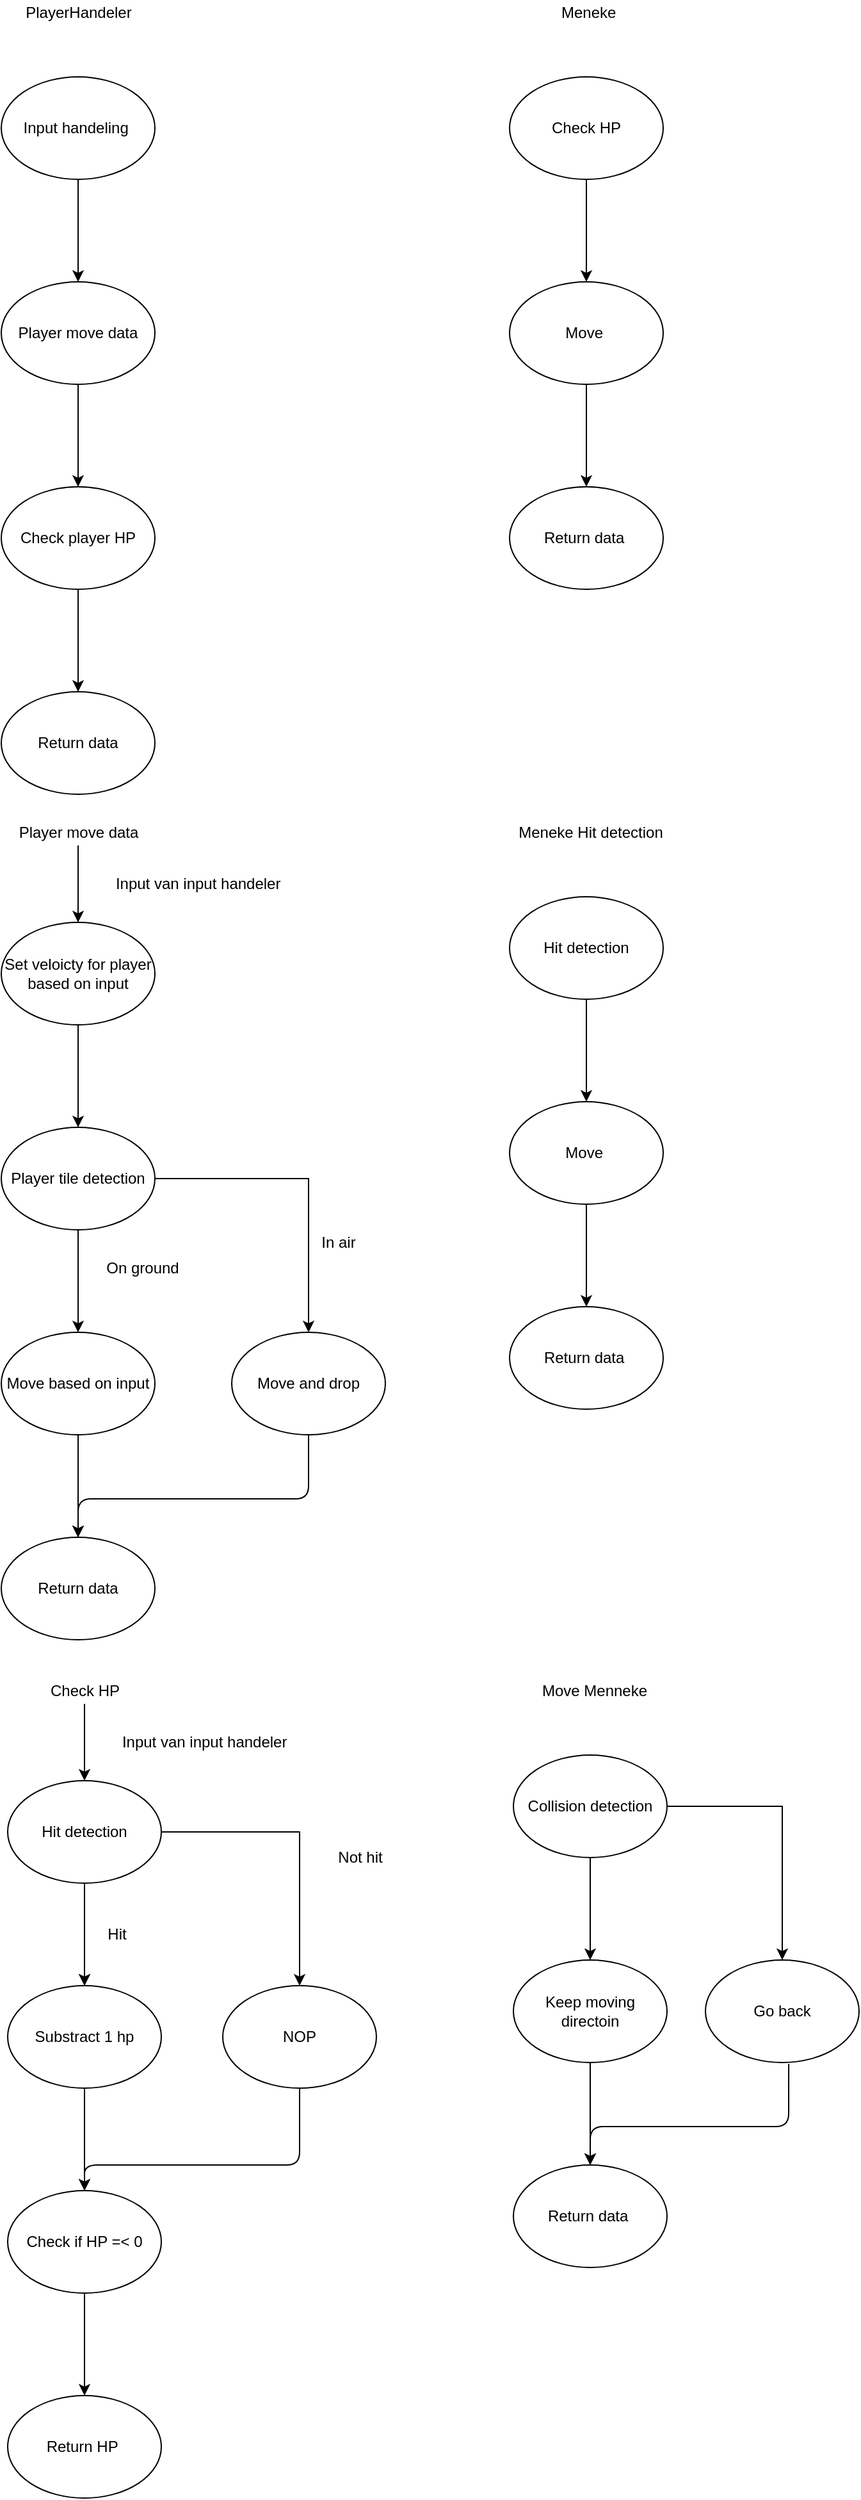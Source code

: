 <mxfile version="13.9.9" type="device"><diagram id="ASTeEJEp3BGPOZBVnUyx" name="Pagina-1"><mxGraphModel dx="2424" dy="1371" grid="1" gridSize="10" guides="1" tooltips="1" connect="1" arrows="1" fold="1" page="1" pageScale="1" pageWidth="827" pageHeight="1169" math="0" shadow="0"><root><mxCell id="0"/><mxCell id="1" parent="0"/><mxCell id="s7WfWQuMu-7R8SxI1w93-5" value="" style="edgeStyle=orthogonalEdgeStyle;rounded=0;orthogonalLoop=1;jettySize=auto;html=1;" edge="1" parent="1" source="s7WfWQuMu-7R8SxI1w93-1" target="s7WfWQuMu-7R8SxI1w93-4"><mxGeometry relative="1" as="geometry"/></mxCell><mxCell id="s7WfWQuMu-7R8SxI1w93-1" value="Input handeling&amp;nbsp;" style="ellipse;whiteSpace=wrap;html=1;" vertex="1" parent="1"><mxGeometry x="100" y="170" width="120" height="80" as="geometry"/></mxCell><mxCell id="s7WfWQuMu-7R8SxI1w93-3" value="PlayerHandeler" style="text;html=1;align=center;verticalAlign=middle;resizable=0;points=[];autosize=1;" vertex="1" parent="1"><mxGeometry x="110" y="110" width="100" height="20" as="geometry"/></mxCell><mxCell id="s7WfWQuMu-7R8SxI1w93-7" value="" style="edgeStyle=orthogonalEdgeStyle;rounded=0;orthogonalLoop=1;jettySize=auto;html=1;" edge="1" parent="1" source="s7WfWQuMu-7R8SxI1w93-4" target="s7WfWQuMu-7R8SxI1w93-6"><mxGeometry relative="1" as="geometry"/></mxCell><mxCell id="s7WfWQuMu-7R8SxI1w93-4" value="Player move data" style="ellipse;whiteSpace=wrap;html=1;" vertex="1" parent="1"><mxGeometry x="100" y="330" width="120" height="80" as="geometry"/></mxCell><mxCell id="s7WfWQuMu-7R8SxI1w93-15" value="" style="edgeStyle=orthogonalEdgeStyle;rounded=0;orthogonalLoop=1;jettySize=auto;html=1;" edge="1" parent="1" source="s7WfWQuMu-7R8SxI1w93-6" target="s7WfWQuMu-7R8SxI1w93-14"><mxGeometry relative="1" as="geometry"/></mxCell><mxCell id="s7WfWQuMu-7R8SxI1w93-6" value="Check player HP" style="ellipse;whiteSpace=wrap;html=1;" vertex="1" parent="1"><mxGeometry x="100" y="490" width="120" height="80" as="geometry"/></mxCell><mxCell id="s7WfWQuMu-7R8SxI1w93-8" value="" style="edgeStyle=orthogonalEdgeStyle;rounded=0;orthogonalLoop=1;jettySize=auto;html=1;" edge="1" parent="1" source="s7WfWQuMu-7R8SxI1w93-9" target="s7WfWQuMu-7R8SxI1w93-11"><mxGeometry relative="1" as="geometry"/></mxCell><mxCell id="s7WfWQuMu-7R8SxI1w93-9" value="Check HP" style="ellipse;whiteSpace=wrap;html=1;" vertex="1" parent="1"><mxGeometry x="497" y="170" width="120" height="80" as="geometry"/></mxCell><mxCell id="s7WfWQuMu-7R8SxI1w93-10" value="" style="edgeStyle=orthogonalEdgeStyle;rounded=0;orthogonalLoop=1;jettySize=auto;html=1;" edge="1" parent="1" source="s7WfWQuMu-7R8SxI1w93-11" target="s7WfWQuMu-7R8SxI1w93-12"><mxGeometry relative="1" as="geometry"/></mxCell><mxCell id="s7WfWQuMu-7R8SxI1w93-11" value="Move&amp;nbsp;" style="ellipse;whiteSpace=wrap;html=1;" vertex="1" parent="1"><mxGeometry x="497" y="330" width="120" height="80" as="geometry"/></mxCell><mxCell id="s7WfWQuMu-7R8SxI1w93-12" value="Return data&amp;nbsp;" style="ellipse;whiteSpace=wrap;html=1;" vertex="1" parent="1"><mxGeometry x="497" y="490" width="120" height="80" as="geometry"/></mxCell><mxCell id="s7WfWQuMu-7R8SxI1w93-13" value="Meneke&amp;nbsp;" style="text;html=1;align=center;verticalAlign=middle;resizable=0;points=[];autosize=1;" vertex="1" parent="1"><mxGeometry x="530" y="110" width="60" height="20" as="geometry"/></mxCell><mxCell id="s7WfWQuMu-7R8SxI1w93-14" value="Return data" style="ellipse;whiteSpace=wrap;html=1;" vertex="1" parent="1"><mxGeometry x="100" y="650" width="120" height="80" as="geometry"/></mxCell><mxCell id="s7WfWQuMu-7R8SxI1w93-17" value="Player move data" style="text;html=1;align=center;verticalAlign=middle;resizable=0;points=[];autosize=1;" vertex="1" parent="1"><mxGeometry x="105" y="750" width="110" height="20" as="geometry"/></mxCell><mxCell id="s7WfWQuMu-7R8SxI1w93-18" value="" style="edgeStyle=orthogonalEdgeStyle;rounded=0;orthogonalLoop=1;jettySize=auto;html=1;" edge="1" parent="1" source="s7WfWQuMu-7R8SxI1w93-19" target="s7WfWQuMu-7R8SxI1w93-21"><mxGeometry relative="1" as="geometry"/></mxCell><mxCell id="s7WfWQuMu-7R8SxI1w93-19" value="Set veloicty for player based on input" style="ellipse;whiteSpace=wrap;html=1;" vertex="1" parent="1"><mxGeometry x="100" y="830" width="120" height="80" as="geometry"/></mxCell><mxCell id="s7WfWQuMu-7R8SxI1w93-20" value="" style="edgeStyle=orthogonalEdgeStyle;rounded=0;orthogonalLoop=1;jettySize=auto;html=1;" edge="1" parent="1" source="s7WfWQuMu-7R8SxI1w93-21" target="s7WfWQuMu-7R8SxI1w93-23"><mxGeometry relative="1" as="geometry"/></mxCell><mxCell id="s7WfWQuMu-7R8SxI1w93-21" value="Player tile detection" style="ellipse;whiteSpace=wrap;html=1;" vertex="1" parent="1"><mxGeometry x="100" y="990" width="120" height="80" as="geometry"/></mxCell><mxCell id="s7WfWQuMu-7R8SxI1w93-22" value="" style="edgeStyle=orthogonalEdgeStyle;rounded=0;orthogonalLoop=1;jettySize=auto;html=1;" edge="1" parent="1" source="s7WfWQuMu-7R8SxI1w93-23" target="s7WfWQuMu-7R8SxI1w93-24"><mxGeometry relative="1" as="geometry"/></mxCell><mxCell id="s7WfWQuMu-7R8SxI1w93-23" value="Move based on input" style="ellipse;whiteSpace=wrap;html=1;" vertex="1" parent="1"><mxGeometry x="100" y="1150" width="120" height="80" as="geometry"/></mxCell><mxCell id="s7WfWQuMu-7R8SxI1w93-24" value="Return data" style="ellipse;whiteSpace=wrap;html=1;" vertex="1" parent="1"><mxGeometry x="100" y="1310" width="120" height="80" as="geometry"/></mxCell><mxCell id="s7WfWQuMu-7R8SxI1w93-25" value="" style="endArrow=classic;html=1;entryX=0.5;entryY=0;entryDx=0;entryDy=0;" edge="1" parent="1" source="s7WfWQuMu-7R8SxI1w93-17" target="s7WfWQuMu-7R8SxI1w93-19"><mxGeometry width="50" height="50" relative="1" as="geometry"><mxPoint x="80" y="810" as="sourcePoint"/><mxPoint x="130" y="760" as="targetPoint"/></mxGeometry></mxCell><mxCell id="s7WfWQuMu-7R8SxI1w93-26" value="Input van input handeler&amp;nbsp;" style="text;html=1;align=center;verticalAlign=middle;resizable=0;points=[];autosize=1;" vertex="1" parent="1"><mxGeometry x="180" y="790" width="150" height="20" as="geometry"/></mxCell><mxCell id="s7WfWQuMu-7R8SxI1w93-27" value="" style="edgeStyle=orthogonalEdgeStyle;rounded=0;orthogonalLoop=1;jettySize=auto;html=1;exitX=1;exitY=0.5;exitDx=0;exitDy=0;entryX=0.5;entryY=0;entryDx=0;entryDy=0;" edge="1" parent="1" source="s7WfWQuMu-7R8SxI1w93-21" target="s7WfWQuMu-7R8SxI1w93-28"><mxGeometry relative="1" as="geometry"><mxPoint x="170" y="1080" as="sourcePoint"/><mxPoint x="330" y="1030" as="targetPoint"/></mxGeometry></mxCell><mxCell id="s7WfWQuMu-7R8SxI1w93-28" value="Move and drop" style="ellipse;whiteSpace=wrap;html=1;" vertex="1" parent="1"><mxGeometry x="280" y="1150" width="120" height="80" as="geometry"/></mxCell><mxCell id="s7WfWQuMu-7R8SxI1w93-29" value="On ground" style="text;html=1;align=center;verticalAlign=middle;resizable=0;points=[];autosize=1;" vertex="1" parent="1"><mxGeometry x="175" y="1090" width="70" height="20" as="geometry"/></mxCell><mxCell id="s7WfWQuMu-7R8SxI1w93-30" value="In air" style="text;html=1;align=center;verticalAlign=middle;resizable=0;points=[];autosize=1;" vertex="1" parent="1"><mxGeometry x="343" y="1070" width="40" height="20" as="geometry"/></mxCell><mxCell id="s7WfWQuMu-7R8SxI1w93-31" value="" style="endArrow=classic;html=1;exitX=0.5;exitY=1;exitDx=0;exitDy=0;entryX=0.5;entryY=0;entryDx=0;entryDy=0;" edge="1" parent="1" source="s7WfWQuMu-7R8SxI1w93-28" target="s7WfWQuMu-7R8SxI1w93-24"><mxGeometry width="50" height="50" relative="1" as="geometry"><mxPoint x="80" y="1080" as="sourcePoint"/><mxPoint x="130" y="1030" as="targetPoint"/><Array as="points"><mxPoint x="340" y="1280"/><mxPoint x="160" y="1280"/></Array></mxGeometry></mxCell><mxCell id="s7WfWQuMu-7R8SxI1w93-32" value="Check HP" style="text;html=1;align=center;verticalAlign=middle;resizable=0;points=[];autosize=1;" vertex="1" parent="1"><mxGeometry x="130" y="1420" width="70" height="20" as="geometry"/></mxCell><mxCell id="s7WfWQuMu-7R8SxI1w93-48" value="" style="edgeStyle=orthogonalEdgeStyle;rounded=0;orthogonalLoop=1;jettySize=auto;html=1;" edge="1" parent="1" source="s7WfWQuMu-7R8SxI1w93-34" target="s7WfWQuMu-7R8SxI1w93-47"><mxGeometry relative="1" as="geometry"/></mxCell><mxCell id="s7WfWQuMu-7R8SxI1w93-50" value="" style="edgeStyle=orthogonalEdgeStyle;rounded=0;orthogonalLoop=1;jettySize=auto;html=1;" edge="1" parent="1" source="s7WfWQuMu-7R8SxI1w93-34" target="s7WfWQuMu-7R8SxI1w93-47"><mxGeometry relative="1" as="geometry"/></mxCell><mxCell id="s7WfWQuMu-7R8SxI1w93-34" value="Hit detection" style="ellipse;whiteSpace=wrap;html=1;" vertex="1" parent="1"><mxGeometry x="105" y="1500" width="120" height="80" as="geometry"/></mxCell><mxCell id="s7WfWQuMu-7R8SxI1w93-40" value="" style="endArrow=classic;html=1;entryX=0.5;entryY=0;entryDx=0;entryDy=0;" edge="1" parent="1" source="s7WfWQuMu-7R8SxI1w93-32" target="s7WfWQuMu-7R8SxI1w93-34"><mxGeometry width="50" height="50" relative="1" as="geometry"><mxPoint x="85" y="1480" as="sourcePoint"/><mxPoint x="135" y="1430" as="targetPoint"/></mxGeometry></mxCell><mxCell id="s7WfWQuMu-7R8SxI1w93-41" value="Input van input handeler&amp;nbsp;" style="text;html=1;align=center;verticalAlign=middle;resizable=0;points=[];autosize=1;" vertex="1" parent="1"><mxGeometry x="185" y="1460" width="150" height="20" as="geometry"/></mxCell><mxCell id="s7WfWQuMu-7R8SxI1w93-53" value="" style="edgeStyle=orthogonalEdgeStyle;rounded=0;orthogonalLoop=1;jettySize=auto;html=1;" edge="1" parent="1" source="s7WfWQuMu-7R8SxI1w93-47" target="s7WfWQuMu-7R8SxI1w93-52"><mxGeometry relative="1" as="geometry"/></mxCell><mxCell id="s7WfWQuMu-7R8SxI1w93-47" value="Substract 1 hp" style="ellipse;whiteSpace=wrap;html=1;" vertex="1" parent="1"><mxGeometry x="105" y="1660" width="120" height="80" as="geometry"/></mxCell><mxCell id="s7WfWQuMu-7R8SxI1w93-49" value="NOP" style="ellipse;whiteSpace=wrap;html=1;" vertex="1" parent="1"><mxGeometry x="273" y="1660" width="120" height="80" as="geometry"/></mxCell><mxCell id="s7WfWQuMu-7R8SxI1w93-51" value="" style="edgeStyle=orthogonalEdgeStyle;rounded=0;orthogonalLoop=1;jettySize=auto;html=1;exitX=1;exitY=0.5;exitDx=0;exitDy=0;entryX=0.5;entryY=0;entryDx=0;entryDy=0;" edge="1" parent="1" source="s7WfWQuMu-7R8SxI1w93-34" target="s7WfWQuMu-7R8SxI1w93-49"><mxGeometry relative="1" as="geometry"><mxPoint x="175" y="1590" as="sourcePoint"/><mxPoint x="175" y="1670" as="targetPoint"/></mxGeometry></mxCell><mxCell id="s7WfWQuMu-7R8SxI1w93-58" value="" style="edgeStyle=orthogonalEdgeStyle;rounded=0;orthogonalLoop=1;jettySize=auto;html=1;" edge="1" parent="1" source="s7WfWQuMu-7R8SxI1w93-52" target="s7WfWQuMu-7R8SxI1w93-57"><mxGeometry relative="1" as="geometry"/></mxCell><mxCell id="s7WfWQuMu-7R8SxI1w93-52" value="Check if HP =&amp;lt; 0" style="ellipse;whiteSpace=wrap;html=1;" vertex="1" parent="1"><mxGeometry x="105" y="1820" width="120" height="80" as="geometry"/></mxCell><mxCell id="s7WfWQuMu-7R8SxI1w93-54" value="" style="endArrow=classic;html=1;exitX=0.5;exitY=1;exitDx=0;exitDy=0;entryX=0.5;entryY=0;entryDx=0;entryDy=0;" edge="1" parent="1" source="s7WfWQuMu-7R8SxI1w93-49" target="s7WfWQuMu-7R8SxI1w93-52"><mxGeometry width="50" height="50" relative="1" as="geometry"><mxPoint x="440" y="1800" as="sourcePoint"/><mxPoint x="170" y="1820" as="targetPoint"/><Array as="points"><mxPoint x="333" y="1800"/><mxPoint x="165" y="1800"/></Array></mxGeometry></mxCell><mxCell id="s7WfWQuMu-7R8SxI1w93-57" value="Return HP&amp;nbsp;" style="ellipse;whiteSpace=wrap;html=1;" vertex="1" parent="1"><mxGeometry x="105" y="1980" width="120" height="80" as="geometry"/></mxCell><mxCell id="s7WfWQuMu-7R8SxI1w93-59" value="Not hit" style="text;html=1;align=center;verticalAlign=middle;resizable=0;points=[];autosize=1;" vertex="1" parent="1"><mxGeometry x="355" y="1550" width="50" height="20" as="geometry"/></mxCell><mxCell id="s7WfWQuMu-7R8SxI1w93-60" value="Hit" style="text;html=1;align=center;verticalAlign=middle;resizable=0;points=[];autosize=1;" vertex="1" parent="1"><mxGeometry x="175" y="1610" width="30" height="20" as="geometry"/></mxCell><mxCell id="s7WfWQuMu-7R8SxI1w93-62" value="" style="edgeStyle=orthogonalEdgeStyle;rounded=0;orthogonalLoop=1;jettySize=auto;html=1;" edge="1" parent="1" source="s7WfWQuMu-7R8SxI1w93-63" target="s7WfWQuMu-7R8SxI1w93-65"><mxGeometry relative="1" as="geometry"/></mxCell><mxCell id="s7WfWQuMu-7R8SxI1w93-63" value="Collision detection" style="ellipse;whiteSpace=wrap;html=1;" vertex="1" parent="1"><mxGeometry x="500" y="1480" width="120" height="80" as="geometry"/></mxCell><mxCell id="s7WfWQuMu-7R8SxI1w93-64" value="" style="edgeStyle=orthogonalEdgeStyle;rounded=0;orthogonalLoop=1;jettySize=auto;html=1;" edge="1" parent="1" source="s7WfWQuMu-7R8SxI1w93-65" target="s7WfWQuMu-7R8SxI1w93-66"><mxGeometry relative="1" as="geometry"/></mxCell><mxCell id="s7WfWQuMu-7R8SxI1w93-65" value="Keep moving directoin" style="ellipse;whiteSpace=wrap;html=1;" vertex="1" parent="1"><mxGeometry x="500" y="1640" width="120" height="80" as="geometry"/></mxCell><mxCell id="s7WfWQuMu-7R8SxI1w93-66" value="Return data&amp;nbsp;" style="ellipse;whiteSpace=wrap;html=1;" vertex="1" parent="1"><mxGeometry x="500" y="1800" width="120" height="80" as="geometry"/></mxCell><mxCell id="s7WfWQuMu-7R8SxI1w93-67" value="Move Menneke" style="text;html=1;align=center;verticalAlign=middle;resizable=0;points=[];autosize=1;" vertex="1" parent="1"><mxGeometry x="513" y="1420" width="100" height="20" as="geometry"/></mxCell><mxCell id="s7WfWQuMu-7R8SxI1w93-68" value="Go back" style="ellipse;whiteSpace=wrap;html=1;" vertex="1" parent="1"><mxGeometry x="650" y="1640" width="120" height="80" as="geometry"/></mxCell><mxCell id="s7WfWQuMu-7R8SxI1w93-69" value="" style="edgeStyle=orthogonalEdgeStyle;rounded=0;orthogonalLoop=1;jettySize=auto;html=1;exitX=1;exitY=0.5;exitDx=0;exitDy=0;entryX=0.5;entryY=0;entryDx=0;entryDy=0;" edge="1" parent="1" source="s7WfWQuMu-7R8SxI1w93-63" target="s7WfWQuMu-7R8SxI1w93-68"><mxGeometry relative="1" as="geometry"><mxPoint x="570" y="1730" as="sourcePoint"/><mxPoint x="570" y="1810" as="targetPoint"/></mxGeometry></mxCell><mxCell id="s7WfWQuMu-7R8SxI1w93-70" value="" style="endArrow=classic;html=1;exitX=0.542;exitY=1.014;exitDx=0;exitDy=0;exitPerimeter=0;entryX=0.5;entryY=0;entryDx=0;entryDy=0;" edge="1" parent="1" source="s7WfWQuMu-7R8SxI1w93-68" target="s7WfWQuMu-7R8SxI1w93-66"><mxGeometry width="50" height="50" relative="1" as="geometry"><mxPoint x="700" y="1820" as="sourcePoint"/><mxPoint x="750" y="1770" as="targetPoint"/><Array as="points"><mxPoint x="715" y="1770"/><mxPoint x="560" y="1770"/></Array></mxGeometry></mxCell><mxCell id="s7WfWQuMu-7R8SxI1w93-77" value="" style="edgeStyle=orthogonalEdgeStyle;rounded=0;orthogonalLoop=1;jettySize=auto;html=1;" edge="1" parent="1" source="s7WfWQuMu-7R8SxI1w93-78" target="s7WfWQuMu-7R8SxI1w93-80"><mxGeometry relative="1" as="geometry"/></mxCell><mxCell id="s7WfWQuMu-7R8SxI1w93-78" value="Hit detection" style="ellipse;whiteSpace=wrap;html=1;" vertex="1" parent="1"><mxGeometry x="497" y="810" width="120" height="80" as="geometry"/></mxCell><mxCell id="s7WfWQuMu-7R8SxI1w93-79" value="" style="edgeStyle=orthogonalEdgeStyle;rounded=0;orthogonalLoop=1;jettySize=auto;html=1;" edge="1" parent="1" source="s7WfWQuMu-7R8SxI1w93-80" target="s7WfWQuMu-7R8SxI1w93-81"><mxGeometry relative="1" as="geometry"/></mxCell><mxCell id="s7WfWQuMu-7R8SxI1w93-80" value="Move&amp;nbsp;" style="ellipse;whiteSpace=wrap;html=1;" vertex="1" parent="1"><mxGeometry x="497" y="970" width="120" height="80" as="geometry"/></mxCell><mxCell id="s7WfWQuMu-7R8SxI1w93-81" value="Return data&amp;nbsp;" style="ellipse;whiteSpace=wrap;html=1;" vertex="1" parent="1"><mxGeometry x="497" y="1130" width="120" height="80" as="geometry"/></mxCell><mxCell id="s7WfWQuMu-7R8SxI1w93-82" value="Meneke Hit detection" style="text;html=1;align=center;verticalAlign=middle;resizable=0;points=[];autosize=1;" vertex="1" parent="1"><mxGeometry x="495" y="750" width="130" height="20" as="geometry"/></mxCell></root></mxGraphModel></diagram></mxfile>